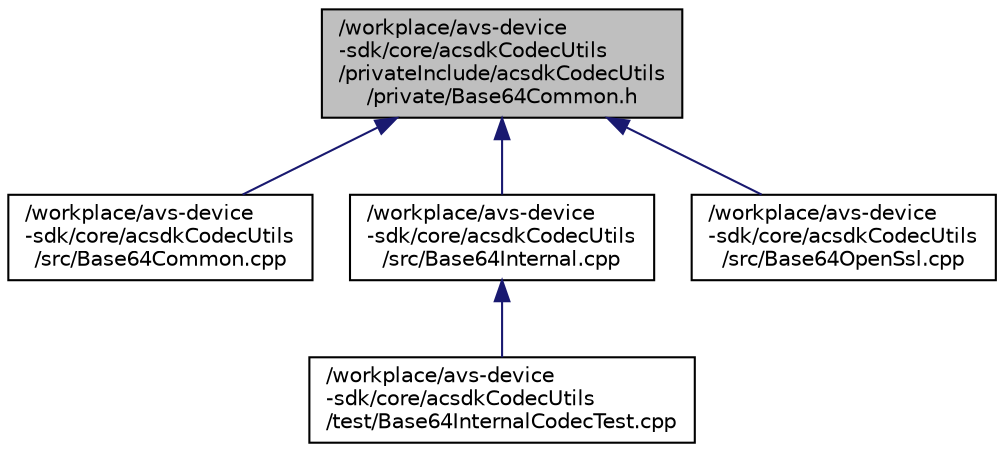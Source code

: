 digraph "/workplace/avs-device-sdk/core/acsdkCodecUtils/privateInclude/acsdkCodecUtils/private/Base64Common.h"
{
 // LATEX_PDF_SIZE
  edge [fontname="Helvetica",fontsize="10",labelfontname="Helvetica",labelfontsize="10"];
  node [fontname="Helvetica",fontsize="10",shape=record];
  Node1 [label="/workplace/avs-device\l-sdk/core/acsdkCodecUtils\l/privateInclude/acsdkCodecUtils\l/private/Base64Common.h",height=0.2,width=0.4,color="black", fillcolor="grey75", style="filled", fontcolor="black",tooltip=" "];
  Node1 -> Node2 [dir="back",color="midnightblue",fontsize="10",style="solid",fontname="Helvetica"];
  Node2 [label="/workplace/avs-device\l-sdk/core/acsdkCodecUtils\l/src/Base64Common.cpp",height=0.2,width=0.4,color="black", fillcolor="white", style="filled",URL="$_base64_common_8cpp.html",tooltip=" "];
  Node1 -> Node3 [dir="back",color="midnightblue",fontsize="10",style="solid",fontname="Helvetica"];
  Node3 [label="/workplace/avs-device\l-sdk/core/acsdkCodecUtils\l/src/Base64Internal.cpp",height=0.2,width=0.4,color="black", fillcolor="white", style="filled",URL="$_base64_internal_8cpp.html",tooltip=" "];
  Node3 -> Node4 [dir="back",color="midnightblue",fontsize="10",style="solid",fontname="Helvetica"];
  Node4 [label="/workplace/avs-device\l-sdk/core/acsdkCodecUtils\l/test/Base64InternalCodecTest.cpp",height=0.2,width=0.4,color="black", fillcolor="white", style="filled",URL="$_base64_internal_codec_test_8cpp.html",tooltip=" "];
  Node1 -> Node5 [dir="back",color="midnightblue",fontsize="10",style="solid",fontname="Helvetica"];
  Node5 [label="/workplace/avs-device\l-sdk/core/acsdkCodecUtils\l/src/Base64OpenSsl.cpp",height=0.2,width=0.4,color="black", fillcolor="white", style="filled",URL="$_base64_open_ssl_8cpp.html",tooltip=" "];
}
